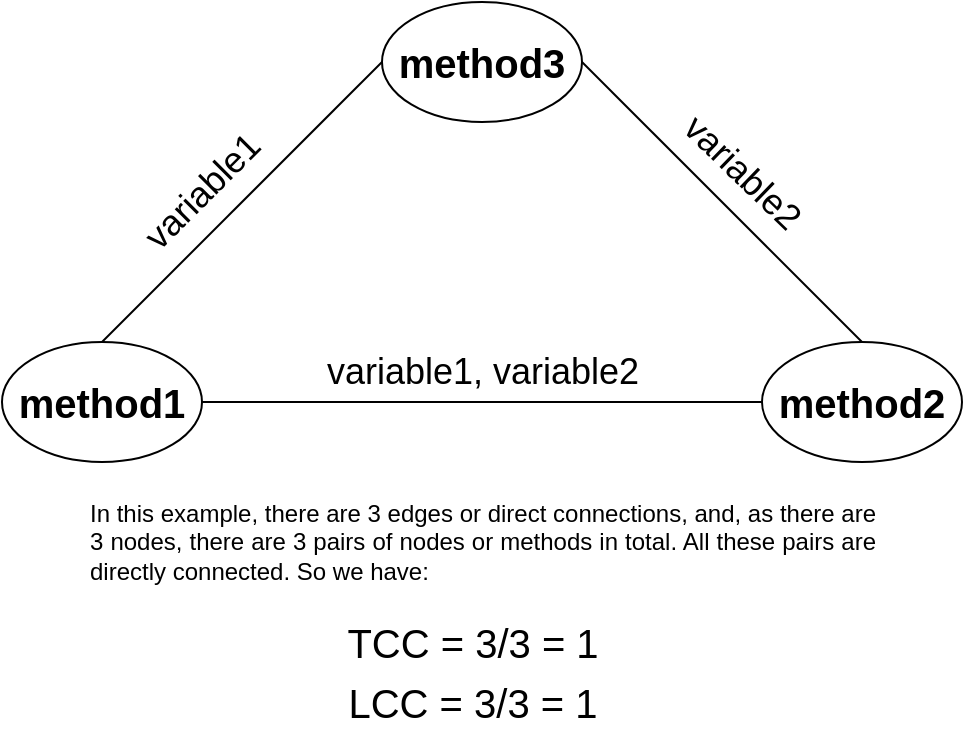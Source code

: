 <mxfile version="22.1.4" type="github">
  <diagram name="Page-1" id="FRZESp8M_X1J2_qpog6L">
    <mxGraphModel dx="1314" dy="850" grid="1" gridSize="10" guides="1" tooltips="1" connect="1" arrows="1" fold="1" page="1" pageScale="1" pageWidth="827" pageHeight="1169" math="0" shadow="0">
      <root>
        <mxCell id="0" />
        <mxCell id="1" parent="0" />
        <mxCell id="gQEigqOkruXDwnilH1iO-1" value="&lt;font style=&quot;font-size: 20px;&quot;&gt;&lt;b&gt;method3&lt;/b&gt;&lt;/font&gt;" style="ellipse;whiteSpace=wrap;html=1;" vertex="1" parent="1">
          <mxGeometry x="330" y="120" width="100" height="60" as="geometry" />
        </mxCell>
        <mxCell id="gQEigqOkruXDwnilH1iO-4" style="edgeStyle=orthogonalEdgeStyle;rounded=0;orthogonalLoop=1;jettySize=auto;html=1;entryX=1;entryY=0.5;entryDx=0;entryDy=0;endArrow=none;endFill=0;" edge="1" parent="1" source="gQEigqOkruXDwnilH1iO-2" target="gQEigqOkruXDwnilH1iO-3">
          <mxGeometry relative="1" as="geometry" />
        </mxCell>
        <mxCell id="gQEigqOkruXDwnilH1iO-2" value="&lt;font style=&quot;font-size: 20px;&quot;&gt;&lt;b&gt;method2&lt;/b&gt;&lt;/font&gt;" style="ellipse;whiteSpace=wrap;html=1;" vertex="1" parent="1">
          <mxGeometry x="520" y="290" width="100" height="60" as="geometry" />
        </mxCell>
        <mxCell id="gQEigqOkruXDwnilH1iO-3" value="&lt;font style=&quot;font-size: 20px;&quot;&gt;&lt;b&gt;method1&lt;/b&gt;&lt;/font&gt;" style="ellipse;whiteSpace=wrap;html=1;" vertex="1" parent="1">
          <mxGeometry x="140" y="290" width="100" height="60" as="geometry" />
        </mxCell>
        <mxCell id="gQEigqOkruXDwnilH1iO-5" style="rounded=0;orthogonalLoop=1;jettySize=auto;html=1;entryX=0.5;entryY=0;entryDx=0;entryDy=0;endArrow=none;endFill=0;exitX=0;exitY=0.5;exitDx=0;exitDy=0;" edge="1" parent="1" source="gQEigqOkruXDwnilH1iO-1" target="gQEigqOkruXDwnilH1iO-3">
          <mxGeometry relative="1" as="geometry" />
        </mxCell>
        <mxCell id="gQEigqOkruXDwnilH1iO-6" style="rounded=0;orthogonalLoop=1;jettySize=auto;html=1;entryX=0.5;entryY=0;entryDx=0;entryDy=0;endArrow=none;endFill=0;exitX=1;exitY=0.5;exitDx=0;exitDy=0;" edge="1" parent="1" source="gQEigqOkruXDwnilH1iO-1" target="gQEigqOkruXDwnilH1iO-2">
          <mxGeometry relative="1" as="geometry" />
        </mxCell>
        <mxCell id="gQEigqOkruXDwnilH1iO-8" value="&lt;font style=&quot;font-size: 18px;&quot;&gt;variable1&lt;/font&gt;" style="text;html=1;align=center;verticalAlign=middle;resizable=0;points=[];autosize=1;strokeColor=none;fillColor=none;rotation=-45;" vertex="1" parent="1">
          <mxGeometry x="190" y="200" width="100" height="30" as="geometry" />
        </mxCell>
        <mxCell id="gQEigqOkruXDwnilH1iO-9" value="&lt;font style=&quot;font-size: 18px;&quot;&gt;variable2&lt;/font&gt;" style="text;html=1;align=center;verticalAlign=middle;resizable=0;points=[];autosize=1;strokeColor=none;fillColor=none;rotation=44;" vertex="1" parent="1">
          <mxGeometry x="460" y="190" width="100" height="30" as="geometry" />
        </mxCell>
        <mxCell id="gQEigqOkruXDwnilH1iO-10" value="&lt;font style=&quot;font-size: 18px;&quot;&gt;variable1, variable2&lt;/font&gt;" style="text;html=1;align=center;verticalAlign=middle;resizable=0;points=[];autosize=1;strokeColor=none;fillColor=none;rotation=0;" vertex="1" parent="1">
          <mxGeometry x="290" y="290" width="180" height="30" as="geometry" />
        </mxCell>
        <mxCell id="gQEigqOkruXDwnilH1iO-11" value="&lt;font style=&quot;font-size: 20px;&quot;&gt;TCC = 3/3 = 1&lt;/font&gt;" style="text;html=1;align=center;verticalAlign=middle;resizable=0;points=[];autosize=1;strokeColor=none;fillColor=none;" vertex="1" parent="1">
          <mxGeometry x="300" y="420" width="150" height="40" as="geometry" />
        </mxCell>
        <mxCell id="gQEigqOkruXDwnilH1iO-13" value="&lt;font style=&quot;font-size: 20px;&quot;&gt;LCC = 3/3 = 1&lt;/font&gt;" style="text;html=1;align=center;verticalAlign=middle;resizable=0;points=[];autosize=1;strokeColor=none;fillColor=none;" vertex="1" parent="1">
          <mxGeometry x="300" y="450" width="150" height="40" as="geometry" />
        </mxCell>
        <mxCell id="gQEigqOkruXDwnilH1iO-16" value="&lt;div style=&quot;text-align: justify;&quot;&gt;In this example, there are 3 edges or direct connections, and, as there are 3 nodes, there are 3 pairs of nodes or methods in total. All these pairs are directly connected. So we have:&lt;/div&gt;" style="whiteSpace=wrap;html=1;strokeColor=none;dashed=1;" vertex="1" parent="1">
          <mxGeometry x="182.5" y="360" width="395" height="60" as="geometry" />
        </mxCell>
      </root>
    </mxGraphModel>
  </diagram>
</mxfile>
